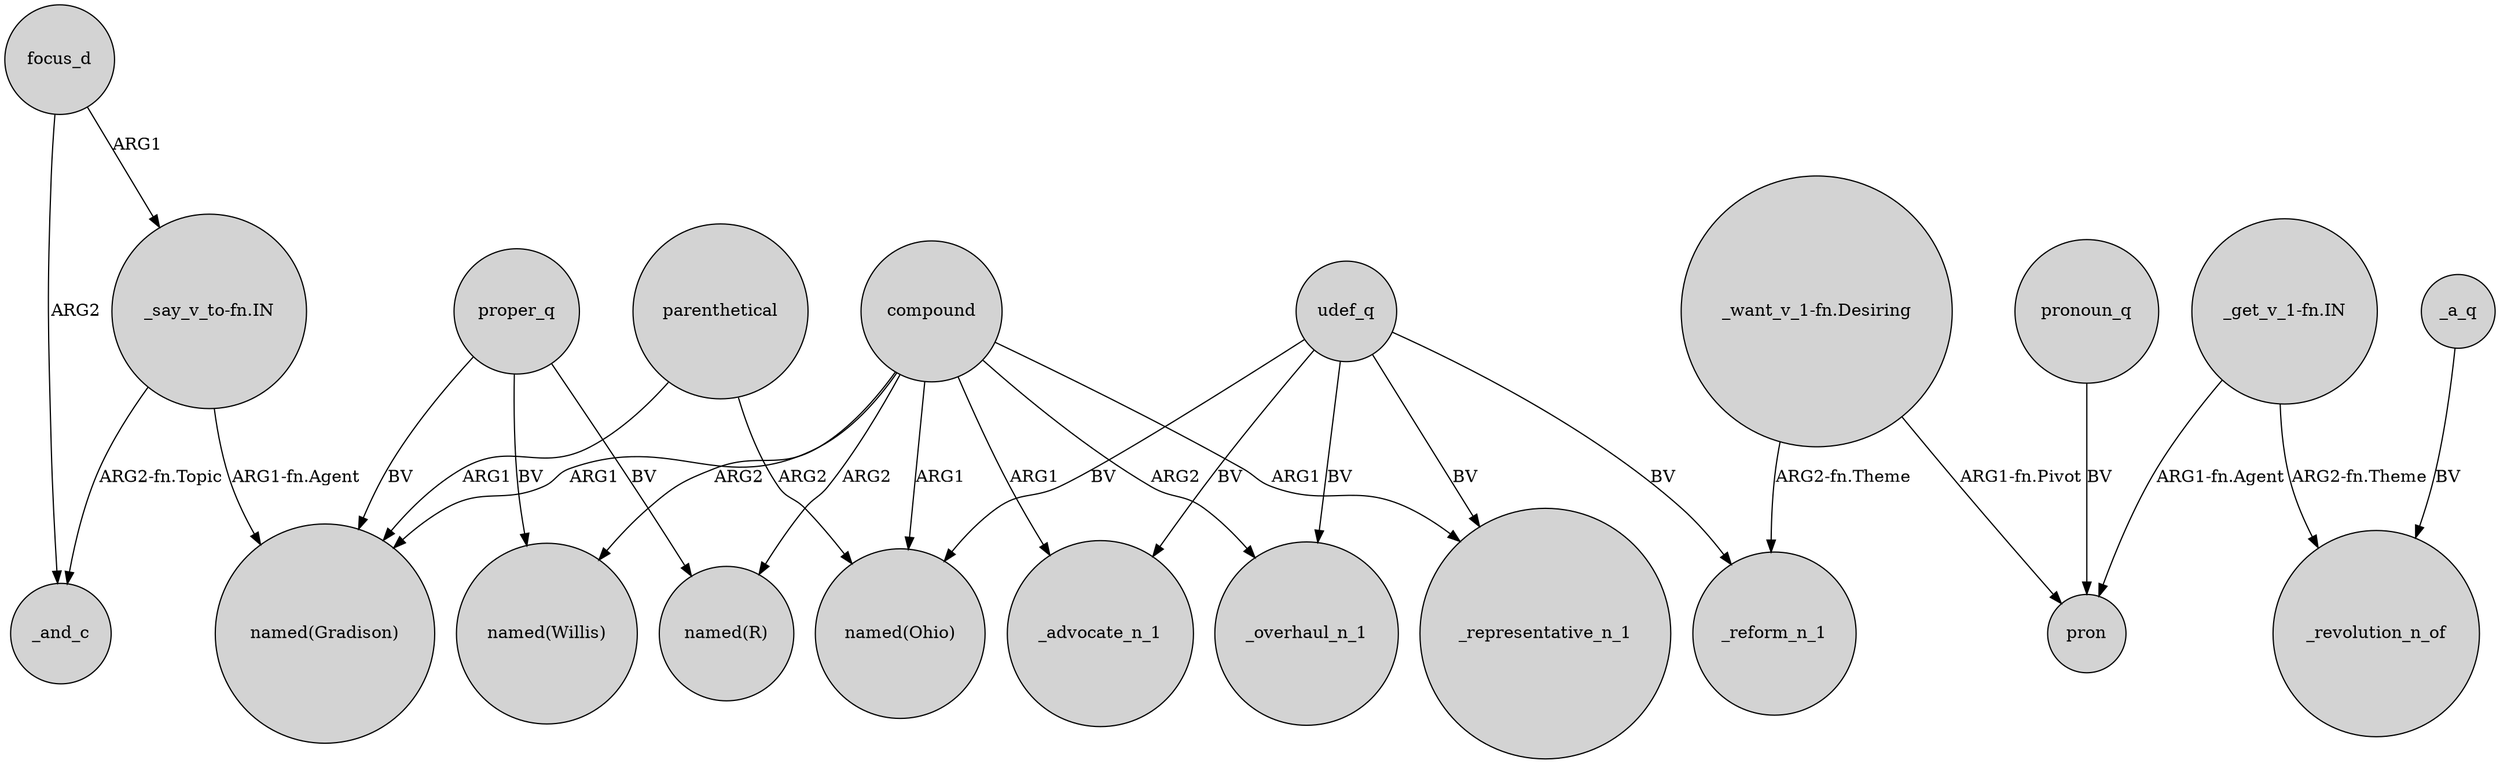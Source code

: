 digraph {
	node [shape=circle style=filled]
	compound -> "named(Ohio)" [label=ARG1]
	compound -> "named(R)" [label=ARG2]
	compound -> _representative_n_1 [label=ARG1]
	parenthetical -> "named(Ohio)" [label=ARG2]
	compound -> _advocate_n_1 [label=ARG1]
	udef_q -> "named(Ohio)" [label=BV]
	_a_q -> _revolution_n_of [label=BV]
	"_want_v_1-fn.Desiring" -> pron [label="ARG1-fn.Pivot"]
	udef_q -> _overhaul_n_1 [label=BV]
	compound -> "named(Willis)" [label=ARG2]
	udef_q -> _advocate_n_1 [label=BV]
	"_say_v_to-fn.IN" -> "named(Gradison)" [label="ARG1-fn.Agent"]
	focus_d -> _and_c [label=ARG2]
	udef_q -> _reform_n_1 [label=BV]
	pronoun_q -> pron [label=BV]
	"_want_v_1-fn.Desiring" -> _reform_n_1 [label="ARG2-fn.Theme"]
	"_get_v_1-fn.IN" -> pron [label="ARG1-fn.Agent"]
	"_get_v_1-fn.IN" -> _revolution_n_of [label="ARG2-fn.Theme"]
	"_say_v_to-fn.IN" -> _and_c [label="ARG2-fn.Topic"]
	parenthetical -> "named(Gradison)" [label=ARG1]
	udef_q -> _representative_n_1 [label=BV]
	compound -> _overhaul_n_1 [label=ARG2]
	proper_q -> "named(R)" [label=BV]
	proper_q -> "named(Gradison)" [label=BV]
	proper_q -> "named(Willis)" [label=BV]
	compound -> "named(Gradison)" [label=ARG1]
	focus_d -> "_say_v_to-fn.IN" [label=ARG1]
}
